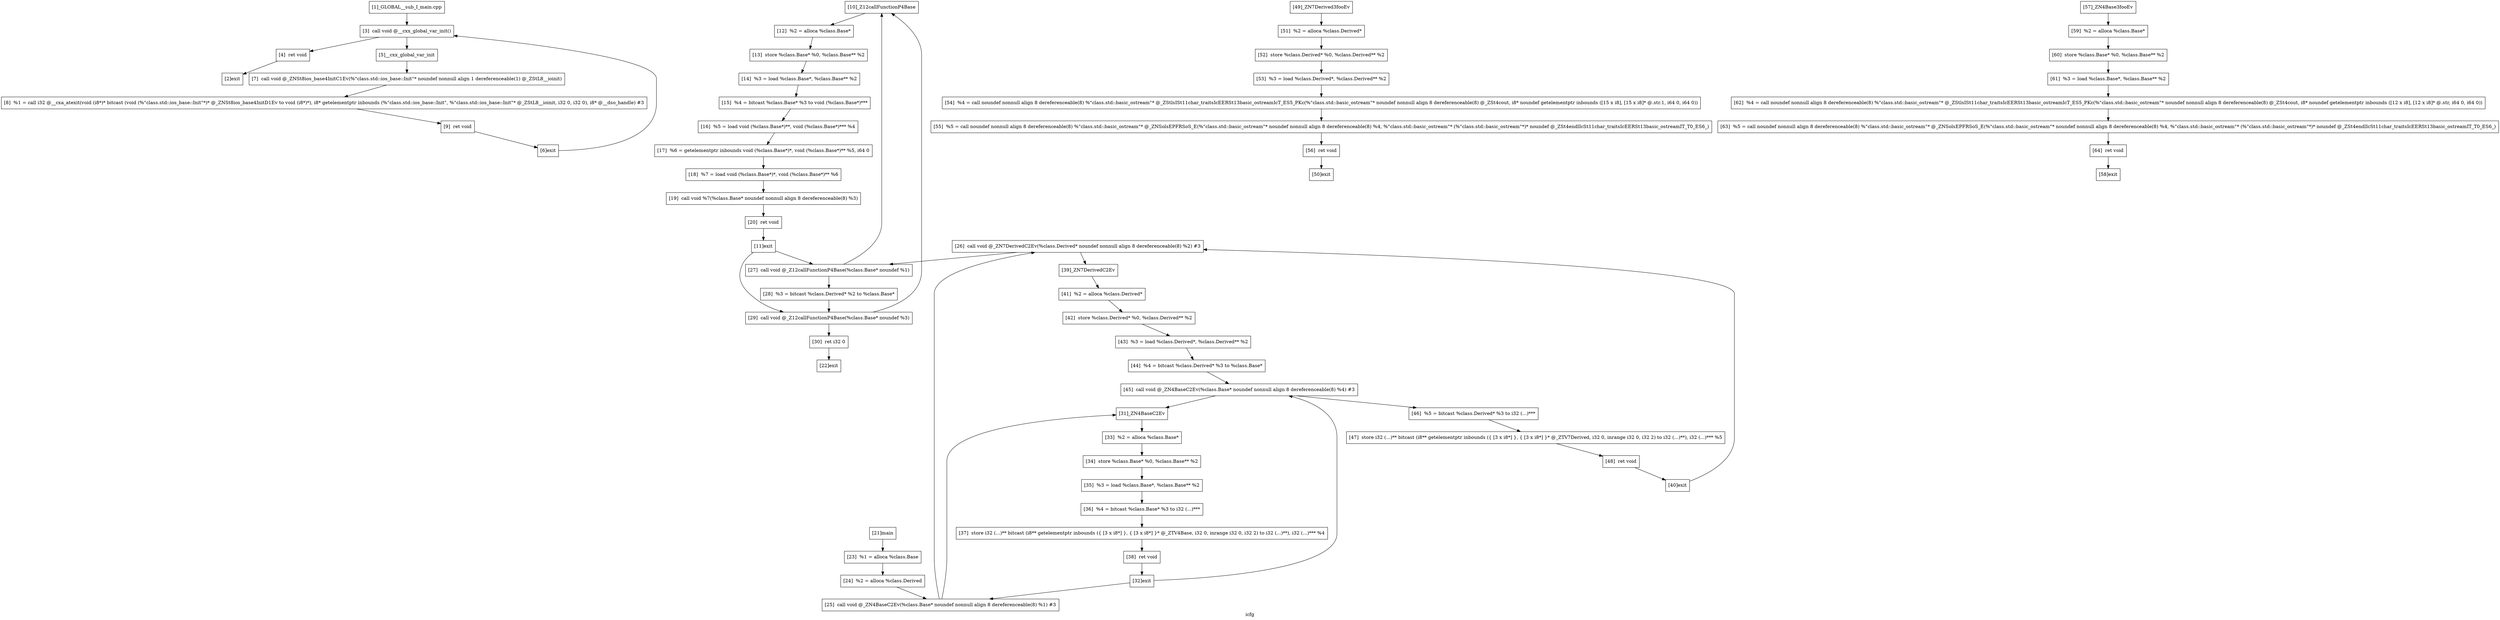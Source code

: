 digraph "icfg"{
	label="icfg";


	// Define the nodes
	N1 [shape=rectangle, color=black,label="[1]_GLOBAL__sub_I_main.cpp"];
	N2 [shape=rectangle, color=black,label="[2]exit"];
	N3 [shape=rectangle, color=black,label="[3]  call void @__cxx_global_var_init()"];
	N4 [shape=rectangle, color=black,label="[4]  ret void"];
	N5 [shape=rectangle, color=black,label="[5]__cxx_global_var_init"];
	N6 [shape=rectangle, color=black,label="[6]exit"];
	N7 [shape=rectangle, color=black,label="[7]  call void @_ZNSt8ios_base4InitC1Ev(%\"class.std::ios_base::Init\"* noundef nonnull align 1 dereferenceable(1) @_ZStL8__ioinit)"];
	N8 [shape=rectangle, color=black,label="[8]  %1 = call i32 @__cxa_atexit(void (i8*)* bitcast (void (%\"class.std::ios_base::Init\"*)* @_ZNSt8ios_base4InitD1Ev to void (i8*)*), i8* getelementptr inbounds (%\"class.std::ios_base::Init\", %\"class.std::ios_base::Init\"* @_ZStL8__ioinit, i32 0, i32 0), i8* @__dso_handle) #3"];
	N9 [shape=rectangle, color=black,label="[9]  ret void"];
	N10 [shape=rectangle, color=black,label="[10]_Z12callFunctionP4Base"];
	N11 [shape=rectangle, color=black,label="[11]exit"];
	N12 [shape=rectangle, color=black,label="[12]  %2 = alloca %class.Base*"];
	N13 [shape=rectangle, color=black,label="[13]  store %class.Base* %0, %class.Base** %2"];
	N14 [shape=rectangle, color=black,label="[14]  %3 = load %class.Base*, %class.Base** %2"];
	N15 [shape=rectangle, color=black,label="[15]  %4 = bitcast %class.Base* %3 to void (%class.Base*)***"];
	N16 [shape=rectangle, color=black,label="[16]  %5 = load void (%class.Base*)**, void (%class.Base*)*** %4"];
	N17 [shape=rectangle, color=black,label="[17]  %6 = getelementptr inbounds void (%class.Base*)*, void (%class.Base*)** %5, i64 0"];
	N18 [shape=rectangle, color=black,label="[18]  %7 = load void (%class.Base*)*, void (%class.Base*)** %6"];
	N19 [shape=rectangle, color=black,label="[19]  call void %7(%class.Base* noundef nonnull align 8 dereferenceable(8) %3)"];
	N20 [shape=rectangle, color=black,label="[20]  ret void"];
	N21 [shape=rectangle, color=black,label="[21]main"];
	N22 [shape=rectangle, color=black,label="[22]exit"];
	N23 [shape=rectangle, color=black,label="[23]  %1 = alloca %class.Base"];
	N24 [shape=rectangle, color=black,label="[24]  %2 = alloca %class.Derived"];
	N25 [shape=rectangle, color=black,label="[25]  call void @_ZN4BaseC2Ev(%class.Base* noundef nonnull align 8 dereferenceable(8) %1) #3"];
	N26 [shape=rectangle, color=black,label="[26]  call void @_ZN7DerivedC2Ev(%class.Derived* noundef nonnull align 8 dereferenceable(8) %2) #3"];
	N27 [shape=rectangle, color=black,label="[27]  call void @_Z12callFunctionP4Base(%class.Base* noundef %1)"];
	N28 [shape=rectangle, color=black,label="[28]  %3 = bitcast %class.Derived* %2 to %class.Base*"];
	N29 [shape=rectangle, color=black,label="[29]  call void @_Z12callFunctionP4Base(%class.Base* noundef %3)"];
	N30 [shape=rectangle, color=black,label="[30]  ret i32 0"];
	N31 [shape=rectangle, color=black,label="[31]_ZN4BaseC2Ev"];
	N32 [shape=rectangle, color=black,label="[32]exit"];
	N33 [shape=rectangle, color=black,label="[33]  %2 = alloca %class.Base*"];
	N34 [shape=rectangle, color=black,label="[34]  store %class.Base* %0, %class.Base** %2"];
	N35 [shape=rectangle, color=black,label="[35]  %3 = load %class.Base*, %class.Base** %2"];
	N36 [shape=rectangle, color=black,label="[36]  %4 = bitcast %class.Base* %3 to i32 (...)***"];
	N37 [shape=rectangle, color=black,label="[37]  store i32 (...)** bitcast (i8** getelementptr inbounds ({ [3 x i8*] }, { [3 x i8*] }* @_ZTV4Base, i32 0, inrange i32 0, i32 2) to i32 (...)**), i32 (...)*** %4"];
	N38 [shape=rectangle, color=black,label="[38]  ret void"];
	N39 [shape=rectangle, color=black,label="[39]_ZN7DerivedC2Ev"];
	N40 [shape=rectangle, color=black,label="[40]exit"];
	N41 [shape=rectangle, color=black,label="[41]  %2 = alloca %class.Derived*"];
	N42 [shape=rectangle, color=black,label="[42]  store %class.Derived* %0, %class.Derived** %2"];
	N43 [shape=rectangle, color=black,label="[43]  %3 = load %class.Derived*, %class.Derived** %2"];
	N44 [shape=rectangle, color=black,label="[44]  %4 = bitcast %class.Derived* %3 to %class.Base*"];
	N45 [shape=rectangle, color=black,label="[45]  call void @_ZN4BaseC2Ev(%class.Base* noundef nonnull align 8 dereferenceable(8) %4) #3"];
	N46 [shape=rectangle, color=black,label="[46]  %5 = bitcast %class.Derived* %3 to i32 (...)***"];
	N47 [shape=rectangle, color=black,label="[47]  store i32 (...)** bitcast (i8** getelementptr inbounds ({ [3 x i8*] }, { [3 x i8*] }* @_ZTV7Derived, i32 0, inrange i32 0, i32 2) to i32 (...)**), i32 (...)*** %5"];
	N48 [shape=rectangle, color=black,label="[48]  ret void"];
	N49 [shape=rectangle, color=black,label="[49]_ZN7Derived3fooEv"];
	N50 [shape=rectangle, color=black,label="[50]exit"];
	N51 [shape=rectangle, color=black,label="[51]  %2 = alloca %class.Derived*"];
	N52 [shape=rectangle, color=black,label="[52]  store %class.Derived* %0, %class.Derived** %2"];
	N53 [shape=rectangle, color=black,label="[53]  %3 = load %class.Derived*, %class.Derived** %2"];
	N54 [shape=rectangle, color=black,label="[54]  %4 = call noundef nonnull align 8 dereferenceable(8) %\"class.std::basic_ostream\"* @_ZStlsISt11char_traitsIcEERSt13basic_ostreamIcT_ES5_PKc(%\"class.std::basic_ostream\"* noundef nonnull align 8 dereferenceable(8) @_ZSt4cout, i8* noundef getelementptr inbounds ([15 x i8], [15 x i8]* @.str.1, i64 0, i64 0))"];
	N55 [shape=rectangle, color=black,label="[55]  %5 = call noundef nonnull align 8 dereferenceable(8) %\"class.std::basic_ostream\"* @_ZNSolsEPFRSoS_E(%\"class.std::basic_ostream\"* noundef nonnull align 8 dereferenceable(8) %4, %\"class.std::basic_ostream\"* (%\"class.std::basic_ostream\"*)* noundef @_ZSt4endlIcSt11char_traitsIcEERSt13basic_ostreamIT_T0_ES6_)"];
	N56 [shape=rectangle, color=black,label="[56]  ret void"];
	N57 [shape=rectangle, color=black,label="[57]_ZN4Base3fooEv"];
	N58 [shape=rectangle, color=black,label="[58]exit"];
	N59 [shape=rectangle, color=black,label="[59]  %2 = alloca %class.Base*"];
	N60 [shape=rectangle, color=black,label="[60]  store %class.Base* %0, %class.Base** %2"];
	N61 [shape=rectangle, color=black,label="[61]  %3 = load %class.Base*, %class.Base** %2"];
	N62 [shape=rectangle, color=black,label="[62]  %4 = call noundef nonnull align 8 dereferenceable(8) %\"class.std::basic_ostream\"* @_ZStlsISt11char_traitsIcEERSt13basic_ostreamIcT_ES5_PKc(%\"class.std::basic_ostream\"* noundef nonnull align 8 dereferenceable(8) @_ZSt4cout, i8* noundef getelementptr inbounds ([12 x i8], [12 x i8]* @.str, i64 0, i64 0))"];
	N63 [shape=rectangle, color=black,label="[63]  %5 = call noundef nonnull align 8 dereferenceable(8) %\"class.std::basic_ostream\"* @_ZNSolsEPFRSoS_E(%\"class.std::basic_ostream\"* noundef nonnull align 8 dereferenceable(8) %4, %\"class.std::basic_ostream\"* (%\"class.std::basic_ostream\"*)* noundef @_ZSt4endlIcSt11char_traitsIcEERSt13basic_ostreamIT_T0_ES6_)"];
	N64 [shape=rectangle, color=black,label="[64]  ret void"];


	// Define the edges
	N1 -> N3[color=black,label=""];
	N3 -> N4[color=black,label=""];
	N3 -> N5[color=black,label=""];
	N4 -> N2[color=black,label=""];
	N5 -> N7[color=black,label=""];
	N6 -> N3[color=black,label=""];
	N7 -> N8[color=black,label=""];
	N8 -> N9[color=black,label=""];
	N9 -> N6[color=black,label=""];
	N10 -> N12[color=black,label=""];
	N11 -> N27[color=black,label=""];
	N11 -> N29[color=black,label=""];
	N12 -> N13[color=black,label=""];
	N13 -> N14[color=black,label=""];
	N14 -> N15[color=black,label=""];
	N15 -> N16[color=black,label=""];
	N16 -> N17[color=black,label=""];
	N17 -> N18[color=black,label=""];
	N18 -> N19[color=black,label=""];
	N19 -> N20[color=black,label=""];
	N20 -> N11[color=black,label=""];
	N21 -> N23[color=black,label=""];
	N23 -> N24[color=black,label=""];
	N24 -> N25[color=black,label=""];
	N25 -> N26[color=black,label=""];
	N25 -> N31[color=black,label=""];
	N26 -> N27[color=black,label=""];
	N26 -> N39[color=black,label=""];
	N27 -> N10[color=black,label=""];
	N27 -> N28[color=black,label=""];
	N28 -> N29[color=black,label=""];
	N29 -> N10[color=black,label=""];
	N29 -> N30[color=black,label=""];
	N30 -> N22[color=black,label=""];
	N31 -> N33[color=black,label=""];
	N32 -> N25[color=black,label=""];
	N32 -> N45[color=black,label=""];
	N33 -> N34[color=black,label=""];
	N34 -> N35[color=black,label=""];
	N35 -> N36[color=black,label=""];
	N36 -> N37[color=black,label=""];
	N37 -> N38[color=black,label=""];
	N38 -> N32[color=black,label=""];
	N39 -> N41[color=black,label=""];
	N40 -> N26[color=black,label=""];
	N41 -> N42[color=black,label=""];
	N42 -> N43[color=black,label=""];
	N43 -> N44[color=black,label=""];
	N44 -> N45[color=black,label=""];
	N45 -> N31[color=black,label=""];
	N45 -> N46[color=black,label=""];
	N46 -> N47[color=black,label=""];
	N47 -> N48[color=black,label=""];
	N48 -> N40[color=black,label=""];
	N49 -> N51[color=black,label=""];
	N51 -> N52[color=black,label=""];
	N52 -> N53[color=black,label=""];
	N53 -> N54[color=black,label=""];
	N54 -> N55[color=black,label=""];
	N55 -> N56[color=black,label=""];
	N56 -> N50[color=black,label=""];
	N57 -> N59[color=black,label=""];
	N59 -> N60[color=black,label=""];
	N60 -> N61[color=black,label=""];
	N61 -> N62[color=black,label=""];
	N62 -> N63[color=black,label=""];
	N63 -> N64[color=black,label=""];
	N64 -> N58[color=black,label=""];
}

